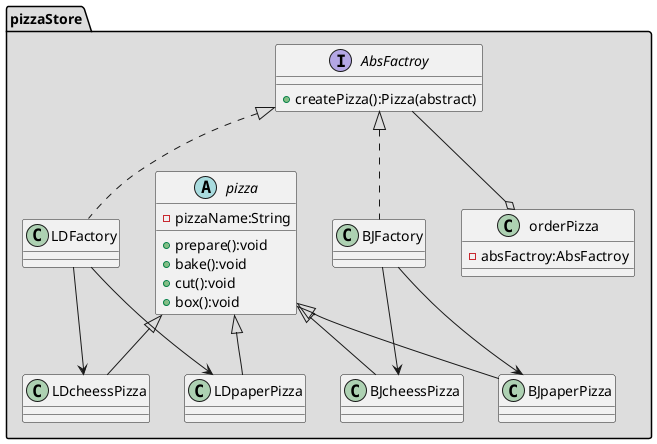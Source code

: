 @startuml
package "pizzaStore" AS pizzaStore #DDDDDD{
abstract class pizza {
-pizzaName:String
+prepare():void
+bake():void
+cut():void
+box():void

}

     class BJcheessPizza extends pizza {
    }

    class BJpaperPizza extends pizza {

    }

    class LDcheessPizza extends pizza {
    }

    class LDpaperPizza extends pizza {

    }


    interface AbsFactroy{
    +createPizza():Pizza(abstract)
    }

    class orderPizza{
        -absFactroy:AbsFactroy
    }

    class BJFactory implements AbsFactroy{}

    class LDFactory implements AbsFactroy{}

    AbsFactroy --o orderPizza

    BJFactory --> BJcheessPizza
    BJFactory --> BJpaperPizza

    LDFactory --> LDcheessPizza
    LDFactory --> LDpaperPizza

}
@enduml
